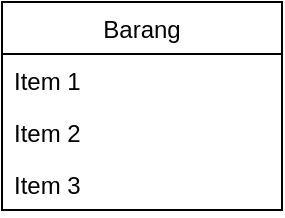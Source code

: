 <mxfile version="14.9.5" type="github">
  <diagram name="Page-1" id="9f46799a-70d6-7492-0946-bef42562c5a5">
    <mxGraphModel dx="868" dy="456" grid="1" gridSize="10" guides="1" tooltips="1" connect="1" arrows="1" fold="1" page="1" pageScale="1" pageWidth="1100" pageHeight="850" background="none" math="0" shadow="0">
      <root>
        <mxCell id="0" />
        <mxCell id="1" parent="0" />
        <mxCell id="Q_nZqCybNw8nIuxoLtSs-2" value="Barang" style="swimlane;fontStyle=0;childLayout=stackLayout;horizontal=1;startSize=26;horizontalStack=0;resizeParent=1;resizeParentMax=0;resizeLast=0;collapsible=1;marginBottom=0;" vertex="1" parent="1">
          <mxGeometry x="60" y="100" width="140" height="104" as="geometry" />
        </mxCell>
        <mxCell id="Q_nZqCybNw8nIuxoLtSs-3" value="Item 1" style="text;strokeColor=none;fillColor=none;align=left;verticalAlign=top;spacingLeft=4;spacingRight=4;overflow=hidden;rotatable=0;points=[[0,0.5],[1,0.5]];portConstraint=eastwest;" vertex="1" parent="Q_nZqCybNw8nIuxoLtSs-2">
          <mxGeometry y="26" width="140" height="26" as="geometry" />
        </mxCell>
        <mxCell id="Q_nZqCybNw8nIuxoLtSs-4" value="Item 2" style="text;strokeColor=none;fillColor=none;align=left;verticalAlign=top;spacingLeft=4;spacingRight=4;overflow=hidden;rotatable=0;points=[[0,0.5],[1,0.5]];portConstraint=eastwest;" vertex="1" parent="Q_nZqCybNw8nIuxoLtSs-2">
          <mxGeometry y="52" width="140" height="26" as="geometry" />
        </mxCell>
        <mxCell id="Q_nZqCybNw8nIuxoLtSs-5" value="Item 3" style="text;strokeColor=none;fillColor=none;align=left;verticalAlign=top;spacingLeft=4;spacingRight=4;overflow=hidden;rotatable=0;points=[[0,0.5],[1,0.5]];portConstraint=eastwest;" vertex="1" parent="Q_nZqCybNw8nIuxoLtSs-2">
          <mxGeometry y="78" width="140" height="26" as="geometry" />
        </mxCell>
      </root>
    </mxGraphModel>
  </diagram>
</mxfile>

